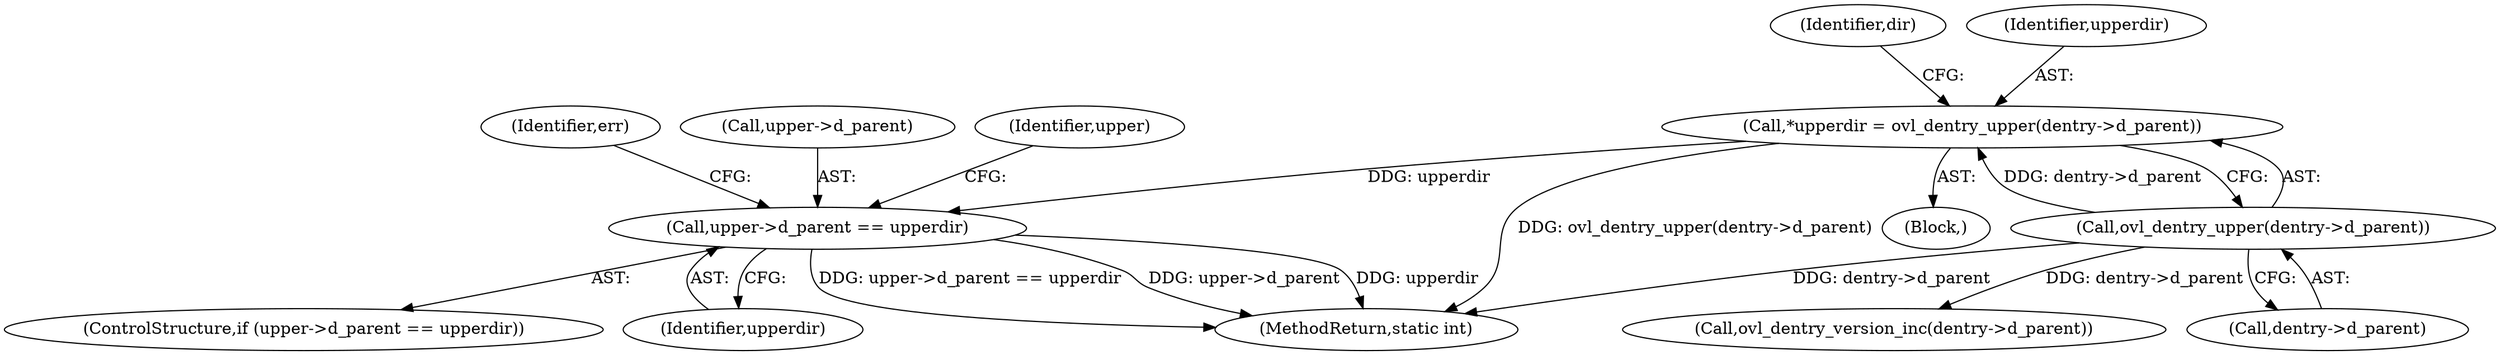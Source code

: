 digraph "1_linux_11f3710417d026ea2f4fcf362d866342c5274185@pointer" {
"1000107" [label="(Call,*upperdir = ovl_dentry_upper(dentry->d_parent))"];
"1000109" [label="(Call,ovl_dentry_upper(dentry->d_parent))"];
"1000133" [label="(Call,upper->d_parent == upperdir)"];
"1000163" [label="(Identifier,err)"];
"1000133" [label="(Call,upper->d_parent == upperdir)"];
"1000134" [label="(Call,upper->d_parent)"];
"1000109" [label="(Call,ovl_dentry_upper(dentry->d_parent))"];
"1000132" [label="(ControlStructure,if (upper->d_parent == upperdir))"];
"1000115" [label="(Identifier,dir)"];
"1000107" [label="(Call,*upperdir = ovl_dentry_upper(dentry->d_parent))"];
"1000170" [label="(MethodReturn,static int)"];
"1000137" [label="(Identifier,upperdir)"];
"1000140" [label="(Identifier,upper)"];
"1000105" [label="(Block,)"];
"1000110" [label="(Call,dentry->d_parent)"];
"1000157" [label="(Call,ovl_dentry_version_inc(dentry->d_parent))"];
"1000108" [label="(Identifier,upperdir)"];
"1000107" -> "1000105"  [label="AST: "];
"1000107" -> "1000109"  [label="CFG: "];
"1000108" -> "1000107"  [label="AST: "];
"1000109" -> "1000107"  [label="AST: "];
"1000115" -> "1000107"  [label="CFG: "];
"1000107" -> "1000170"  [label="DDG: ovl_dentry_upper(dentry->d_parent)"];
"1000109" -> "1000107"  [label="DDG: dentry->d_parent"];
"1000107" -> "1000133"  [label="DDG: upperdir"];
"1000109" -> "1000110"  [label="CFG: "];
"1000110" -> "1000109"  [label="AST: "];
"1000109" -> "1000170"  [label="DDG: dentry->d_parent"];
"1000109" -> "1000157"  [label="DDG: dentry->d_parent"];
"1000133" -> "1000132"  [label="AST: "];
"1000133" -> "1000137"  [label="CFG: "];
"1000134" -> "1000133"  [label="AST: "];
"1000137" -> "1000133"  [label="AST: "];
"1000140" -> "1000133"  [label="CFG: "];
"1000163" -> "1000133"  [label="CFG: "];
"1000133" -> "1000170"  [label="DDG: upper->d_parent == upperdir"];
"1000133" -> "1000170"  [label="DDG: upper->d_parent"];
"1000133" -> "1000170"  [label="DDG: upperdir"];
}

